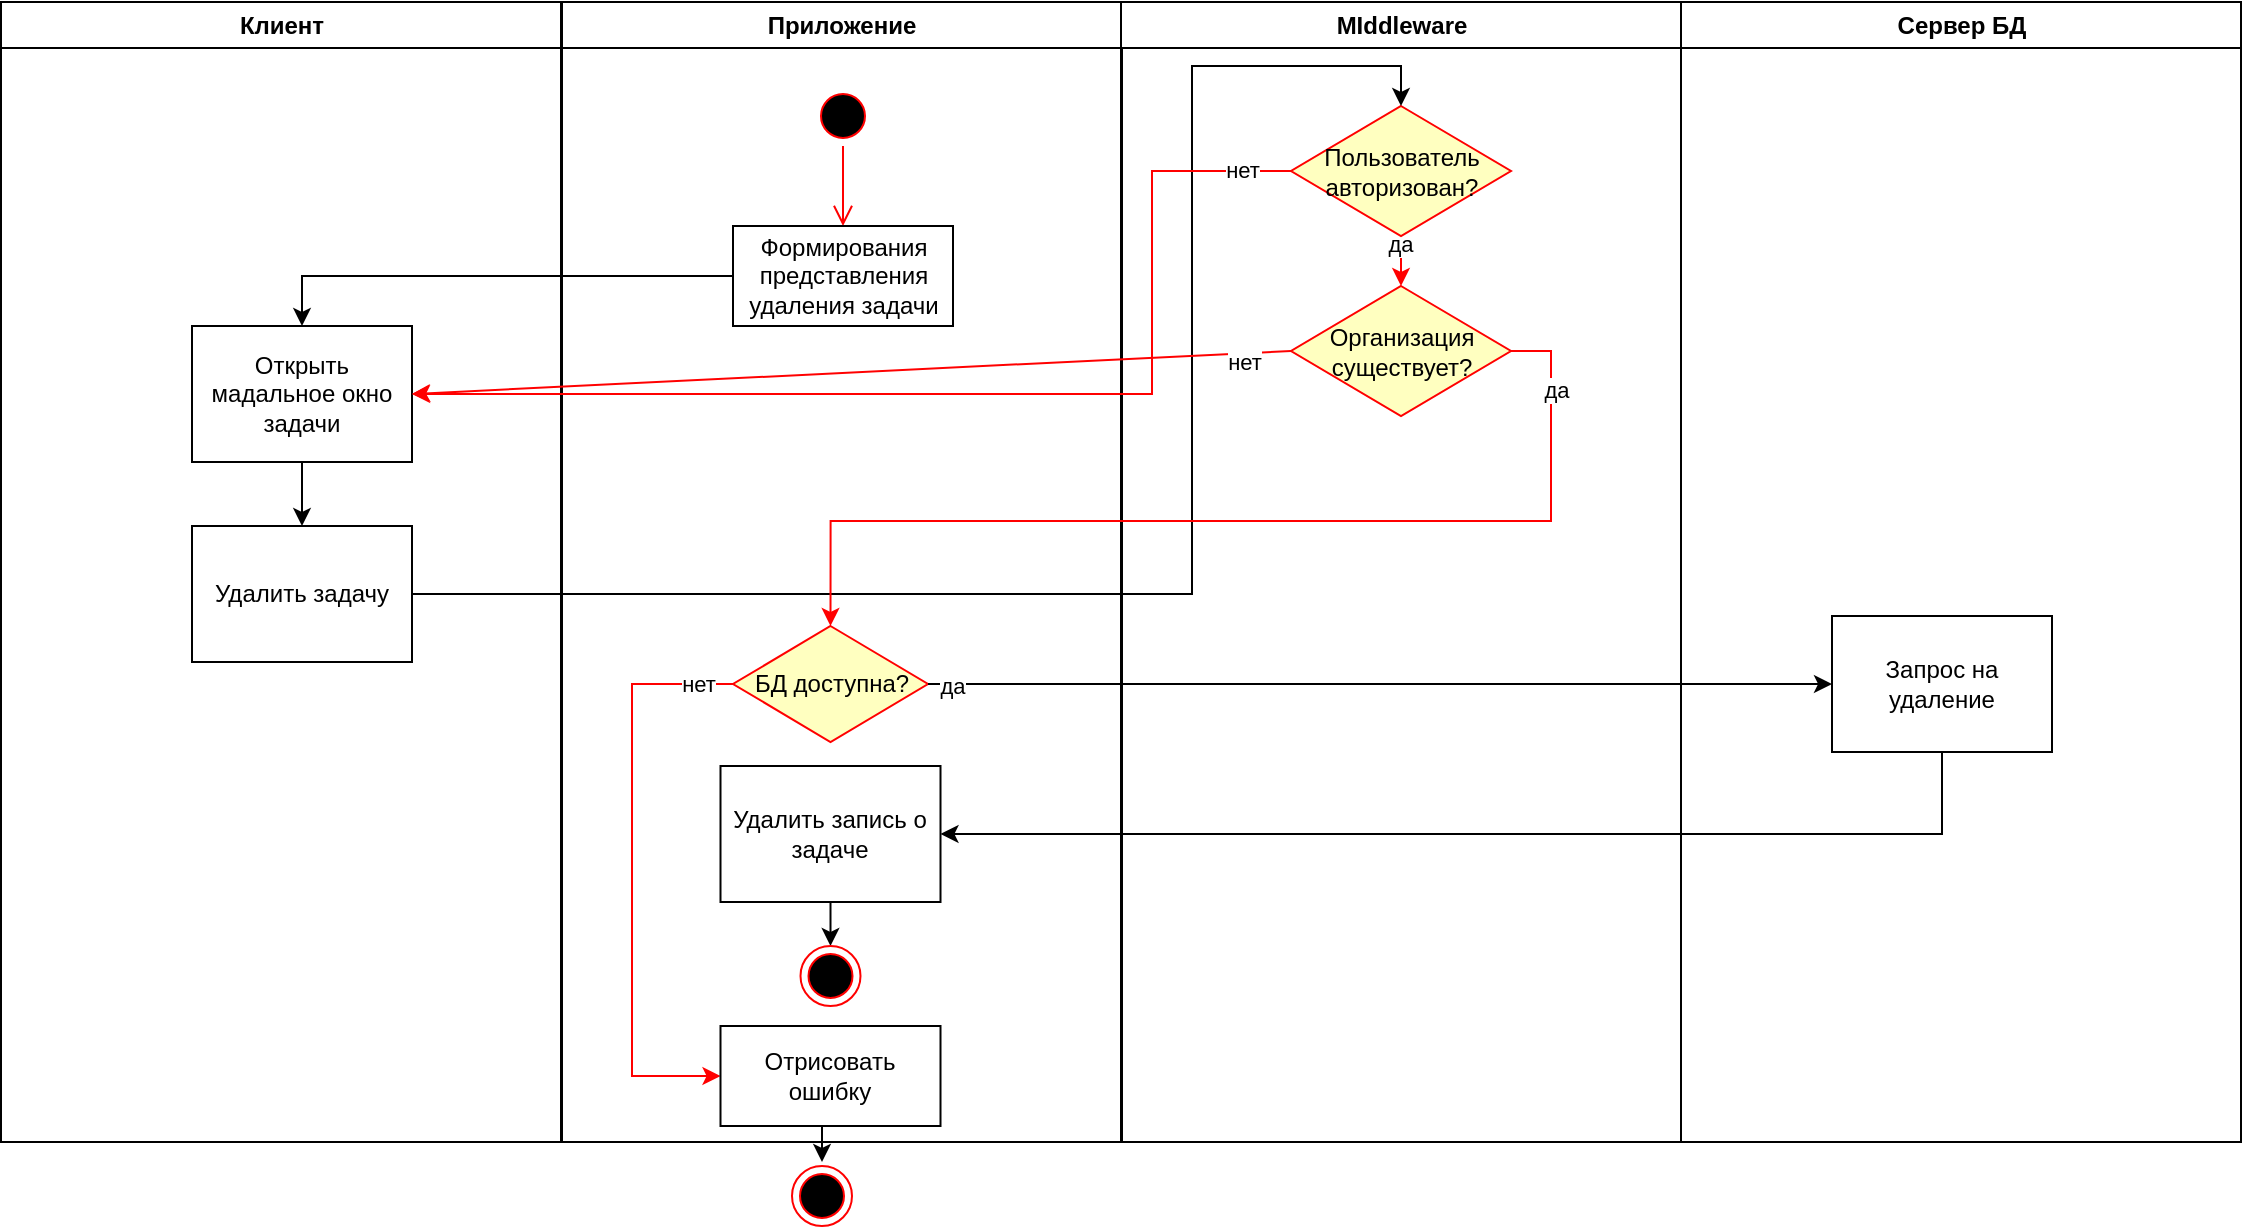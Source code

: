 <mxfile version="22.1.18" type="device">
  <diagram name="Page-1" id="e7e014a7-5840-1c2e-5031-d8a46d1fe8dd">
    <mxGraphModel dx="1434" dy="741" grid="1" gridSize="10" guides="1" tooltips="1" connect="1" arrows="1" fold="1" page="1" pageScale="1" pageWidth="1169" pageHeight="826" background="none" math="0" shadow="0">
      <root>
        <mxCell id="0" />
        <mxCell id="1" parent="0" />
        <mxCell id="2" value="Клиент" style="swimlane;whiteSpace=wrap" parent="1" vertex="1">
          <mxGeometry x="164.5" y="128" width="280" height="570" as="geometry" />
        </mxCell>
        <mxCell id="4rBxTCoZNJ6-4deoBNhW-68" style="edgeStyle=orthogonalEdgeStyle;rounded=0;orthogonalLoop=1;jettySize=auto;html=1;exitX=0.5;exitY=1;exitDx=0;exitDy=0;entryX=0.5;entryY=0;entryDx=0;entryDy=0;" parent="2" source="4rBxTCoZNJ6-4deoBNhW-44" target="4rBxTCoZNJ6-4deoBNhW-67" edge="1">
          <mxGeometry relative="1" as="geometry" />
        </mxCell>
        <mxCell id="4rBxTCoZNJ6-4deoBNhW-44" value="Открыть мадальное окно задачи" style="html=1;whiteSpace=wrap;" parent="2" vertex="1">
          <mxGeometry x="95.5" y="162" width="110" height="68" as="geometry" />
        </mxCell>
        <mxCell id="4rBxTCoZNJ6-4deoBNhW-67" value="Удалить задачу" style="html=1;whiteSpace=wrap;" parent="2" vertex="1">
          <mxGeometry x="95.5" y="262" width="110" height="68" as="geometry" />
        </mxCell>
        <mxCell id="3" value="Приложение" style="swimlane;whiteSpace=wrap" parent="1" vertex="1">
          <mxGeometry x="445" y="128" width="280" height="570" as="geometry" />
        </mxCell>
        <mxCell id="4rBxTCoZNJ6-4deoBNhW-41" value="" style="ellipse;html=1;shape=startState;fillColor=#000000;strokeColor=#ff0000;" parent="3" vertex="1">
          <mxGeometry x="125.5" y="42" width="30" height="30" as="geometry" />
        </mxCell>
        <mxCell id="4rBxTCoZNJ6-4deoBNhW-42" value="" style="edgeStyle=orthogonalEdgeStyle;html=1;verticalAlign=bottom;endArrow=open;endSize=8;strokeColor=#ff0000;rounded=0;entryX=0.5;entryY=0;entryDx=0;entryDy=0;" parent="3" source="4rBxTCoZNJ6-4deoBNhW-41" target="4rBxTCoZNJ6-4deoBNhW-43" edge="1">
          <mxGeometry relative="1" as="geometry">
            <mxPoint x="140.5" y="112" as="targetPoint" />
          </mxGeometry>
        </mxCell>
        <mxCell id="4rBxTCoZNJ6-4deoBNhW-43" value="Формирования представления удаления задачи" style="html=1;whiteSpace=wrap;" parent="3" vertex="1">
          <mxGeometry x="85.5" y="112" width="110" height="50" as="geometry" />
        </mxCell>
        <mxCell id="4rBxTCoZNJ6-4deoBNhW-85" style="edgeStyle=orthogonalEdgeStyle;rounded=0;orthogonalLoop=1;jettySize=auto;html=1;exitX=0;exitY=0.5;exitDx=0;exitDy=0;entryX=0;entryY=0.5;entryDx=0;entryDy=0;strokeColor=#FF0000;" parent="3" source="4rBxTCoZNJ6-4deoBNhW-76" target="4rBxTCoZNJ6-4deoBNhW-84" edge="1">
          <mxGeometry relative="1" as="geometry">
            <Array as="points">
              <mxPoint x="35" y="341" />
              <mxPoint x="35" y="537" />
            </Array>
          </mxGeometry>
        </mxCell>
        <mxCell id="4rBxTCoZNJ6-4deoBNhW-105" value="нет" style="edgeLabel;html=1;align=center;verticalAlign=middle;resizable=0;points=[];" parent="4rBxTCoZNJ6-4deoBNhW-85" vertex="1" connectable="0">
          <mxGeometry x="-0.875" relative="1" as="geometry">
            <mxPoint as="offset" />
          </mxGeometry>
        </mxCell>
        <mxCell id="4rBxTCoZNJ6-4deoBNhW-76" value="БД доступна?" style="rhombus;whiteSpace=wrap;html=1;fontColor=#000000;fillColor=#ffffc0;strokeColor=#ff0000;" parent="3" vertex="1">
          <mxGeometry x="85.5" y="312" width="97.5" height="58" as="geometry" />
        </mxCell>
        <mxCell id="4rBxTCoZNJ6-4deoBNhW-83" style="edgeStyle=orthogonalEdgeStyle;rounded=0;orthogonalLoop=1;jettySize=auto;html=1;exitX=0.5;exitY=1;exitDx=0;exitDy=0;entryX=0.5;entryY=0;entryDx=0;entryDy=0;" parent="3" source="4rBxTCoZNJ6-4deoBNhW-81" target="4rBxTCoZNJ6-4deoBNhW-82" edge="1">
          <mxGeometry relative="1" as="geometry" />
        </mxCell>
        <mxCell id="4rBxTCoZNJ6-4deoBNhW-81" value="Удалить запись о задаче" style="html=1;whiteSpace=wrap;" parent="3" vertex="1">
          <mxGeometry x="79.25" y="382" width="110" height="68" as="geometry" />
        </mxCell>
        <mxCell id="4rBxTCoZNJ6-4deoBNhW-82" value="" style="ellipse;html=1;shape=endState;fillColor=#000000;strokeColor=#ff0000;" parent="3" vertex="1">
          <mxGeometry x="119.25" y="472" width="30" height="30" as="geometry" />
        </mxCell>
        <mxCell id="4rBxTCoZNJ6-4deoBNhW-84" value="Отрисовать ошибку" style="html=1;whiteSpace=wrap;" parent="3" vertex="1">
          <mxGeometry x="79.25" y="512" width="110" height="50" as="geometry" />
        </mxCell>
        <mxCell id="4" value="Сервер БД" style="swimlane;whiteSpace=wrap" parent="1" vertex="1">
          <mxGeometry x="1004.5" y="128" width="280" height="570" as="geometry" />
        </mxCell>
        <mxCell id="4rBxTCoZNJ6-4deoBNhW-46" value="Запрос на удаление" style="html=1;whiteSpace=wrap;" parent="4" vertex="1">
          <mxGeometry x="75.5" y="307" width="110" height="68" as="geometry" />
        </mxCell>
        <mxCell id="4rBxTCoZNJ6-4deoBNhW-45" style="edgeStyle=orthogonalEdgeStyle;rounded=0;orthogonalLoop=1;jettySize=auto;html=1;exitX=0;exitY=0.5;exitDx=0;exitDy=0;entryX=0.5;entryY=0;entryDx=0;entryDy=0;" parent="1" source="4rBxTCoZNJ6-4deoBNhW-43" target="4rBxTCoZNJ6-4deoBNhW-44" edge="1">
          <mxGeometry relative="1" as="geometry">
            <Array as="points">
              <mxPoint x="315" y="265" />
            </Array>
          </mxGeometry>
        </mxCell>
        <mxCell id="4rBxTCoZNJ6-4deoBNhW-47" value="MIddleware" style="swimlane;whiteSpace=wrap" parent="1" vertex="1">
          <mxGeometry x="724.5" y="128" width="280" height="570" as="geometry" />
        </mxCell>
        <mxCell id="4rBxTCoZNJ6-4deoBNhW-53" style="rounded=0;orthogonalLoop=1;jettySize=auto;html=1;exitX=0.5;exitY=1;exitDx=0;exitDy=0;entryX=0.5;entryY=0;entryDx=0;entryDy=0;fillColor=#f8cecc;strokeColor=#FF0000;" parent="4rBxTCoZNJ6-4deoBNhW-47" source="4rBxTCoZNJ6-4deoBNhW-49" target="4rBxTCoZNJ6-4deoBNhW-52" edge="1">
          <mxGeometry relative="1" as="geometry" />
        </mxCell>
        <mxCell id="4rBxTCoZNJ6-4deoBNhW-56" value="да" style="edgeLabel;html=1;align=center;verticalAlign=middle;resizable=0;points=[];" parent="4rBxTCoZNJ6-4deoBNhW-53" vertex="1" connectable="0">
          <mxGeometry x="-0.663" y="-1" relative="1" as="geometry">
            <mxPoint as="offset" />
          </mxGeometry>
        </mxCell>
        <mxCell id="4rBxTCoZNJ6-4deoBNhW-49" value="Пользователь авторизован?" style="rhombus;whiteSpace=wrap;html=1;fontColor=#000000;fillColor=#ffffc0;strokeColor=#ff0000;" parent="4rBxTCoZNJ6-4deoBNhW-47" vertex="1">
          <mxGeometry x="85" y="52" width="110" height="65" as="geometry" />
        </mxCell>
        <mxCell id="4rBxTCoZNJ6-4deoBNhW-52" value="Организация существует?" style="rhombus;whiteSpace=wrap;html=1;fontColor=#000000;fillColor=#ffffc0;strokeColor=#ff0000;" parent="4rBxTCoZNJ6-4deoBNhW-47" vertex="1">
          <mxGeometry x="85" y="142" width="110" height="65" as="geometry" />
        </mxCell>
        <mxCell id="4rBxTCoZNJ6-4deoBNhW-69" style="edgeStyle=orthogonalEdgeStyle;rounded=0;orthogonalLoop=1;jettySize=auto;html=1;exitX=1;exitY=0.5;exitDx=0;exitDy=0;entryX=0.5;entryY=0;entryDx=0;entryDy=0;" parent="1" source="4rBxTCoZNJ6-4deoBNhW-67" target="4rBxTCoZNJ6-4deoBNhW-49" edge="1">
          <mxGeometry relative="1" as="geometry">
            <Array as="points">
              <mxPoint x="760" y="424" />
              <mxPoint x="760" y="160" />
              <mxPoint x="865" y="160" />
            </Array>
          </mxGeometry>
        </mxCell>
        <mxCell id="4rBxTCoZNJ6-4deoBNhW-70" style="edgeStyle=orthogonalEdgeStyle;rounded=0;orthogonalLoop=1;jettySize=auto;html=1;exitX=0;exitY=0.5;exitDx=0;exitDy=0;entryX=1;entryY=0.5;entryDx=0;entryDy=0;strokeColor=#FF0000;" parent="1" source="4rBxTCoZNJ6-4deoBNhW-49" target="4rBxTCoZNJ6-4deoBNhW-44" edge="1">
          <mxGeometry relative="1" as="geometry">
            <Array as="points">
              <mxPoint x="740" y="213" />
              <mxPoint x="740" y="324" />
            </Array>
          </mxGeometry>
        </mxCell>
        <mxCell id="4rBxTCoZNJ6-4deoBNhW-71" value="нет" style="edgeLabel;html=1;align=center;verticalAlign=middle;resizable=0;points=[];" parent="4rBxTCoZNJ6-4deoBNhW-70" vertex="1" connectable="0">
          <mxGeometry x="-0.907" y="-1" relative="1" as="geometry">
            <mxPoint x="1" as="offset" />
          </mxGeometry>
        </mxCell>
        <mxCell id="4rBxTCoZNJ6-4deoBNhW-72" style="rounded=0;orthogonalLoop=1;jettySize=auto;html=1;exitX=0;exitY=0.5;exitDx=0;exitDy=0;entryX=1;entryY=0.5;entryDx=0;entryDy=0;strokeColor=#FF0000;" parent="1" source="4rBxTCoZNJ6-4deoBNhW-52" target="4rBxTCoZNJ6-4deoBNhW-44" edge="1">
          <mxGeometry relative="1" as="geometry" />
        </mxCell>
        <mxCell id="4rBxTCoZNJ6-4deoBNhW-73" value="нет" style="edgeLabel;html=1;align=center;verticalAlign=middle;resizable=0;points=[];" parent="4rBxTCoZNJ6-4deoBNhW-72" vertex="1" connectable="0">
          <mxGeometry x="-0.887" y="3" relative="1" as="geometry">
            <mxPoint x="1" y="1" as="offset" />
          </mxGeometry>
        </mxCell>
        <mxCell id="4rBxTCoZNJ6-4deoBNhW-86" value="" style="ellipse;html=1;shape=endState;fillColor=#000000;strokeColor=#ff0000;" parent="1" vertex="1">
          <mxGeometry x="560" y="710" width="30" height="30" as="geometry" />
        </mxCell>
        <mxCell id="4rBxTCoZNJ6-4deoBNhW-87" style="edgeStyle=orthogonalEdgeStyle;rounded=0;orthogonalLoop=1;jettySize=auto;html=1;exitX=0.5;exitY=1;exitDx=0;exitDy=0;entryX=0.5;entryY=-0.067;entryDx=0;entryDy=0;entryPerimeter=0;" parent="1" source="4rBxTCoZNJ6-4deoBNhW-84" target="4rBxTCoZNJ6-4deoBNhW-86" edge="1">
          <mxGeometry relative="1" as="geometry" />
        </mxCell>
        <mxCell id="vQ5HINFrBNe3jeaMfdUC-30" style="edgeStyle=orthogonalEdgeStyle;rounded=0;orthogonalLoop=1;jettySize=auto;html=1;exitX=1;exitY=0.5;exitDx=0;exitDy=0;entryX=0.5;entryY=0;entryDx=0;entryDy=0;strokeColor=#FF0000;" parent="1" source="4rBxTCoZNJ6-4deoBNhW-52" target="4rBxTCoZNJ6-4deoBNhW-76" edge="1">
          <mxGeometry relative="1" as="geometry" />
        </mxCell>
        <mxCell id="Q0B1QvE2dPGF4icnk5dD-4" value="&lt;div&gt;да&lt;/div&gt;" style="edgeLabel;html=1;align=center;verticalAlign=middle;resizable=0;points=[];" vertex="1" connectable="0" parent="vQ5HINFrBNe3jeaMfdUC-30">
          <mxGeometry x="-0.851" y="2" relative="1" as="geometry">
            <mxPoint y="1" as="offset" />
          </mxGeometry>
        </mxCell>
        <mxCell id="Q0B1QvE2dPGF4icnk5dD-5" style="edgeStyle=orthogonalEdgeStyle;rounded=0;orthogonalLoop=1;jettySize=auto;html=1;exitX=1;exitY=0.5;exitDx=0;exitDy=0;entryX=0;entryY=0.5;entryDx=0;entryDy=0;" edge="1" parent="1" source="4rBxTCoZNJ6-4deoBNhW-76" target="4rBxTCoZNJ6-4deoBNhW-46">
          <mxGeometry relative="1" as="geometry" />
        </mxCell>
        <mxCell id="Q0B1QvE2dPGF4icnk5dD-7" value="да" style="edgeLabel;html=1;align=center;verticalAlign=middle;resizable=0;points=[];" vertex="1" connectable="0" parent="Q0B1QvE2dPGF4icnk5dD-5">
          <mxGeometry x="-0.947" y="-1" relative="1" as="geometry">
            <mxPoint as="offset" />
          </mxGeometry>
        </mxCell>
        <mxCell id="Q0B1QvE2dPGF4icnk5dD-6" style="edgeStyle=orthogonalEdgeStyle;rounded=0;orthogonalLoop=1;jettySize=auto;html=1;exitX=0.5;exitY=1;exitDx=0;exitDy=0;entryX=1;entryY=0.5;entryDx=0;entryDy=0;" edge="1" parent="1" source="4rBxTCoZNJ6-4deoBNhW-46" target="4rBxTCoZNJ6-4deoBNhW-81">
          <mxGeometry relative="1" as="geometry" />
        </mxCell>
      </root>
    </mxGraphModel>
  </diagram>
</mxfile>
